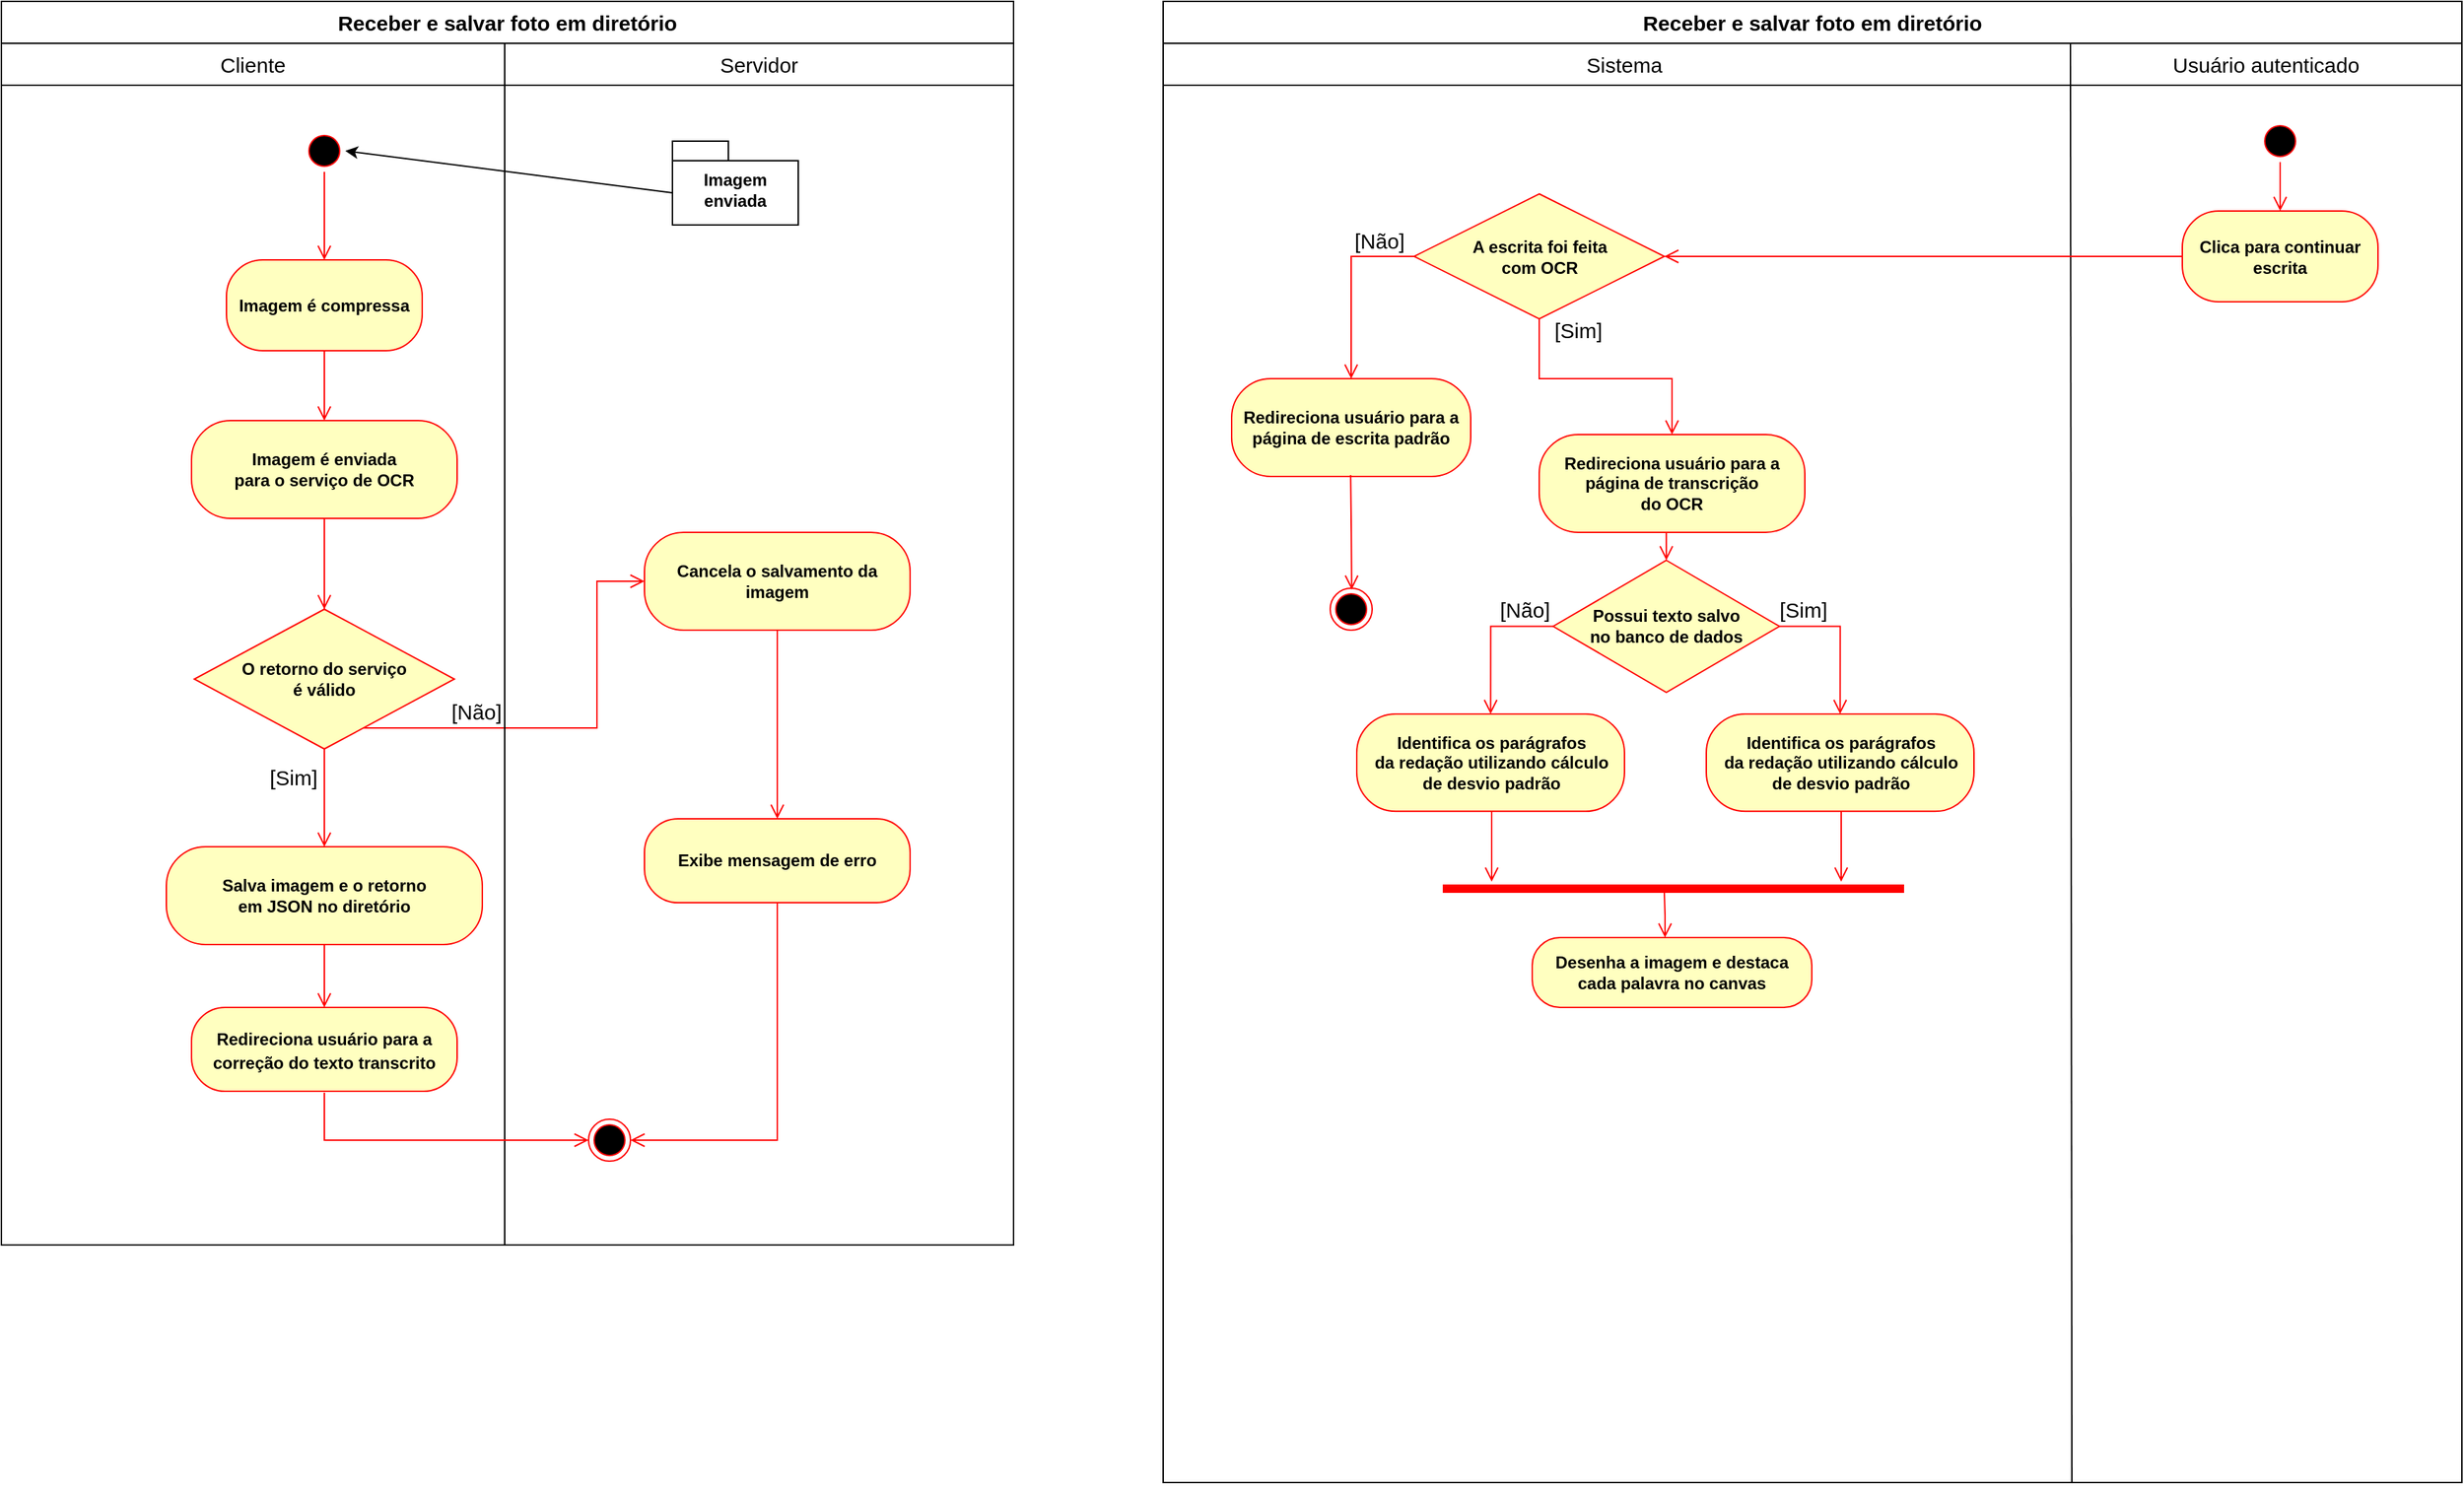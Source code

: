<mxfile version="24.7.5">
  <diagram name="Page-1" id="BAec64L_Z81vPXz8HiST">
    <mxGraphModel dx="1593" dy="888" grid="1" gridSize="10" guides="1" tooltips="1" connect="1" arrows="1" fold="1" page="1" pageScale="1" pageWidth="827" pageHeight="1169" math="0" shadow="0">
      <root>
        <mxCell id="0" />
        <mxCell id="1" parent="0" />
        <mxCell id="wz36yzEruvP4x7EnCw-V-7" value="&lt;font style=&quot;font-size: 15px;&quot;&gt;Receber e salvar foto em diretório&lt;/font&gt;" style="swimlane;whiteSpace=wrap;html=1;startSize=30;" parent="1" vertex="1">
          <mxGeometry x="50" y="50" width="724" height="890" as="geometry" />
        </mxCell>
        <mxCell id="wz36yzEruvP4x7EnCw-V-8" value="Imagem enviada " style="shape=folder;fontStyle=1;spacingTop=10;tabWidth=40;tabHeight=14;tabPosition=left;html=1;whiteSpace=wrap;" parent="wz36yzEruvP4x7EnCw-V-7" vertex="1">
          <mxGeometry x="480" y="100" width="90" height="60" as="geometry" />
        </mxCell>
        <mxCell id="wz36yzEruvP4x7EnCw-V-9" value="" style="ellipse;html=1;shape=startState;fillColor=#000000;strokeColor=#ff0000;" parent="wz36yzEruvP4x7EnCw-V-7" vertex="1">
          <mxGeometry x="216" y="92" width="30" height="30" as="geometry" />
        </mxCell>
        <mxCell id="wz36yzEruvP4x7EnCw-V-10" value="" style="edgeStyle=orthogonalEdgeStyle;html=1;verticalAlign=bottom;endArrow=open;endSize=8;strokeColor=#ff0000;rounded=0;" parent="wz36yzEruvP4x7EnCw-V-7" source="wz36yzEruvP4x7EnCw-V-9" edge="1">
          <mxGeometry relative="1" as="geometry">
            <mxPoint x="231" y="185" as="targetPoint" />
          </mxGeometry>
        </mxCell>
        <mxCell id="wz36yzEruvP4x7EnCw-V-11" value="&lt;font size=&quot;1&quot;&gt;&lt;b style=&quot;font-size: 12px;&quot;&gt;Imagem é compressa&lt;/b&gt;&lt;/font&gt;" style="rounded=1;whiteSpace=wrap;html=1;arcSize=40;fontColor=#000000;fillColor=#ffffc0;strokeColor=#ff0000;" parent="wz36yzEruvP4x7EnCw-V-7" vertex="1">
          <mxGeometry x="161" y="185" width="140" height="65" as="geometry" />
        </mxCell>
        <mxCell id="wz36yzEruvP4x7EnCw-V-12" value="" style="edgeStyle=orthogonalEdgeStyle;html=1;verticalAlign=bottom;endArrow=open;endSize=8;strokeColor=#ff0000;rounded=0;" parent="wz36yzEruvP4x7EnCw-V-7" source="wz36yzEruvP4x7EnCw-V-11" edge="1">
          <mxGeometry relative="1" as="geometry">
            <mxPoint x="231" y="300" as="targetPoint" />
          </mxGeometry>
        </mxCell>
        <mxCell id="wz36yzEruvP4x7EnCw-V-14" value="" style="endArrow=classic;html=1;rounded=0;entryX=1;entryY=0.5;entryDx=0;entryDy=0;exitX=0;exitY=0;exitDx=0;exitDy=37;exitPerimeter=0;" parent="wz36yzEruvP4x7EnCw-V-7" source="wz36yzEruvP4x7EnCw-V-8" target="wz36yzEruvP4x7EnCw-V-9" edge="1">
          <mxGeometry width="50" height="50" relative="1" as="geometry">
            <mxPoint x="284" y="109.23" as="sourcePoint" />
            <mxPoint x="364" y="109.23" as="targetPoint" />
          </mxGeometry>
        </mxCell>
        <mxCell id="wz36yzEruvP4x7EnCw-V-16" value="&lt;font style=&quot;font-size: 12px;&quot;&gt;&lt;b&gt;Imagem é enviada &lt;br&gt;para o serviço de OCR&lt;/b&gt;&lt;/font&gt;" style="rounded=1;whiteSpace=wrap;html=1;arcSize=40;fontColor=#000000;fillColor=#ffffc0;strokeColor=#ff0000;" parent="wz36yzEruvP4x7EnCw-V-7" vertex="1">
          <mxGeometry x="136" y="300" width="190" height="70" as="geometry" />
        </mxCell>
        <mxCell id="wz36yzEruvP4x7EnCw-V-17" value="" style="edgeStyle=orthogonalEdgeStyle;html=1;verticalAlign=bottom;endArrow=open;endSize=8;strokeColor=#ff0000;rounded=0;" parent="wz36yzEruvP4x7EnCw-V-7" source="wz36yzEruvP4x7EnCw-V-18" edge="1">
          <mxGeometry relative="1" as="geometry">
            <mxPoint x="231" y="470" as="targetPoint" />
          </mxGeometry>
        </mxCell>
        <mxCell id="wz36yzEruvP4x7EnCw-V-19" value="&lt;font style=&quot;font-size: 15px;&quot;&gt;[&lt;/font&gt;&lt;font style=&quot;font-size: 15px;&quot;&gt;Não]&lt;/font&gt;" style="edgeStyle=orthogonalEdgeStyle;html=1;align=left;verticalAlign=bottom;endArrow=open;endSize=8;strokeColor=#ff0000;rounded=0;entryX=0;entryY=0.5;entryDx=0;entryDy=0;" parent="wz36yzEruvP4x7EnCw-V-7" source="wz36yzEruvP4x7EnCw-V-18" target="wz36yzEruvP4x7EnCw-V-21" edge="1">
          <mxGeometry x="-0.601" relative="1" as="geometry">
            <mxPoint x="560" y="380" as="targetPoint" />
            <Array as="points">
              <mxPoint x="426" y="520" />
              <mxPoint x="426" y="415" />
            </Array>
            <mxPoint as="offset" />
          </mxGeometry>
        </mxCell>
        <mxCell id="wz36yzEruvP4x7EnCw-V-20" value="&lt;font style=&quot;font-size: 15px;&quot;&gt;[&lt;/font&gt;&lt;font style=&quot;font-size: 15px;&quot;&gt;Sim]&lt;/font&gt;" style="edgeStyle=orthogonalEdgeStyle;html=1;align=left;verticalAlign=top;endArrow=open;endSize=8;strokeColor=#ff0000;rounded=0;entryX=0.5;entryY=0;entryDx=0;entryDy=0;" parent="wz36yzEruvP4x7EnCw-V-7" source="wz36yzEruvP4x7EnCw-V-18" target="wz36yzEruvP4x7EnCw-V-24" edge="1">
          <mxGeometry x="-0.857" y="-41" relative="1" as="geometry">
            <mxPoint x="180" y="630" as="targetPoint" />
            <mxPoint as="offset" />
          </mxGeometry>
        </mxCell>
        <mxCell id="wz36yzEruvP4x7EnCw-V-21" value="&lt;b&gt;Cancela o salvamento da imagem&lt;br&gt;&lt;/b&gt;" style="rounded=1;whiteSpace=wrap;html=1;arcSize=40;fontColor=#000000;fillColor=#ffffc0;strokeColor=#ff0000;" parent="wz36yzEruvP4x7EnCw-V-7" vertex="1">
          <mxGeometry x="460" y="380" width="190" height="70" as="geometry" />
        </mxCell>
        <mxCell id="wz36yzEruvP4x7EnCw-V-22" value="&lt;b&gt;Exibe mensagem de erro&lt;/b&gt;" style="rounded=1;whiteSpace=wrap;html=1;arcSize=40;fontColor=#000000;fillColor=#ffffc0;strokeColor=#ff0000;" parent="wz36yzEruvP4x7EnCw-V-7" vertex="1">
          <mxGeometry x="460" y="585" width="190" height="60" as="geometry" />
        </mxCell>
        <mxCell id="wz36yzEruvP4x7EnCw-V-23" value="" style="edgeStyle=orthogonalEdgeStyle;html=1;verticalAlign=bottom;endArrow=open;endSize=8;strokeColor=#ff0000;rounded=0;exitX=0.5;exitY=1;exitDx=0;exitDy=0;entryX=0.5;entryY=0;entryDx=0;entryDy=0;" parent="wz36yzEruvP4x7EnCw-V-7" source="wz36yzEruvP4x7EnCw-V-21" target="wz36yzEruvP4x7EnCw-V-22" edge="1">
          <mxGeometry relative="1" as="geometry">
            <mxPoint x="820" y="465" as="targetPoint" />
          </mxGeometry>
        </mxCell>
        <mxCell id="wz36yzEruvP4x7EnCw-V-24" value="&lt;b&gt;Salva imagem e o retorno &lt;br&gt;em JSON no diretório&lt;br&gt;&lt;/b&gt;" style="rounded=1;whiteSpace=wrap;html=1;arcSize=40;fontColor=#000000;fillColor=#ffffc0;strokeColor=#ff0000;" parent="wz36yzEruvP4x7EnCw-V-7" vertex="1">
          <mxGeometry x="118" y="605" width="226" height="70" as="geometry" />
        </mxCell>
        <mxCell id="wz36yzEruvP4x7EnCw-V-25" value="" style="edgeStyle=orthogonalEdgeStyle;html=1;verticalAlign=bottom;endArrow=open;endSize=8;strokeColor=#ff0000;rounded=0;" parent="wz36yzEruvP4x7EnCw-V-7" source="wz36yzEruvP4x7EnCw-V-24" edge="1">
          <mxGeometry relative="1" as="geometry">
            <mxPoint x="231" y="720" as="targetPoint" />
          </mxGeometry>
        </mxCell>
        <mxCell id="wz36yzEruvP4x7EnCw-V-26" value="" style="edgeStyle=orthogonalEdgeStyle;html=1;verticalAlign=bottom;endArrow=open;endSize=8;strokeColor=#ff0000;rounded=0;" parent="wz36yzEruvP4x7EnCw-V-7" source="wz36yzEruvP4x7EnCw-V-16" target="wz36yzEruvP4x7EnCw-V-18" edge="1">
          <mxGeometry relative="1" as="geometry">
            <mxPoint x="281" y="520" as="targetPoint" />
            <mxPoint x="281" y="420" as="sourcePoint" />
          </mxGeometry>
        </mxCell>
        <mxCell id="wz36yzEruvP4x7EnCw-V-18" value="&lt;font style=&quot;font-size: 12px;&quot;&gt;&lt;b&gt;O retorno do serviço&lt;br&gt; é válido&lt;/b&gt;&lt;/font&gt;" style="rhombus;whiteSpace=wrap;html=1;fontColor=#000000;fillColor=#ffffc0;strokeColor=#ff0000;" parent="wz36yzEruvP4x7EnCw-V-7" vertex="1">
          <mxGeometry x="138" y="435" width="186" height="100" as="geometry" />
        </mxCell>
        <mxCell id="wz36yzEruvP4x7EnCw-V-51" value="" style="ellipse;html=1;shape=endState;fillColor=#000000;strokeColor=#ff0000;" parent="wz36yzEruvP4x7EnCw-V-7" vertex="1">
          <mxGeometry x="420" y="800" width="30" height="30" as="geometry" />
        </mxCell>
        <mxCell id="wz36yzEruvP4x7EnCw-V-52" value="&lt;font style=&quot;font-size: 14px;&quot;&gt;&lt;b style=&quot;font-size: 12px;&quot;&gt;&lt;font style=&quot;font-size: 12px;&quot;&gt;Redireciona usuário para a correção do texto transcrito&lt;br&gt;&lt;/font&gt;&lt;/b&gt;&lt;/font&gt;" style="rounded=1;whiteSpace=wrap;html=1;arcSize=40;fontColor=#000000;fillColor=#ffffc0;strokeColor=#ff0000;" parent="wz36yzEruvP4x7EnCw-V-7" vertex="1">
          <mxGeometry x="136" y="720" width="190" height="60" as="geometry" />
        </mxCell>
        <mxCell id="wz36yzEruvP4x7EnCw-V-54" value="&lt;font style=&quot;font-size: 15px;&quot;&gt;Cliente&lt;/font&gt;" style="html=1;whiteSpace=wrap;" parent="wz36yzEruvP4x7EnCw-V-7" vertex="1">
          <mxGeometry y="30" width="360" height="30" as="geometry" />
        </mxCell>
        <mxCell id="wz36yzEruvP4x7EnCw-V-55" value="&lt;font style=&quot;font-size: 15px;&quot;&gt;Servidor&lt;/font&gt;" style="html=1;whiteSpace=wrap;" parent="wz36yzEruvP4x7EnCw-V-7" vertex="1">
          <mxGeometry x="360" y="30" width="364" height="30" as="geometry" />
        </mxCell>
        <mxCell id="wz36yzEruvP4x7EnCw-V-56" value="" style="endArrow=none;html=1;rounded=0;entryX=1;entryY=0.5;entryDx=0;entryDy=0;" parent="wz36yzEruvP4x7EnCw-V-7" edge="1">
          <mxGeometry width="50" height="50" relative="1" as="geometry">
            <mxPoint x="360" y="890" as="sourcePoint" />
            <mxPoint x="360" y="45" as="targetPoint" />
          </mxGeometry>
        </mxCell>
        <mxCell id="wz36yzEruvP4x7EnCw-V-64" value="" style="edgeStyle=orthogonalEdgeStyle;html=1;verticalAlign=bottom;endArrow=open;endSize=8;strokeColor=#ff0000;rounded=0;exitX=0.5;exitY=1;exitDx=0;exitDy=0;entryX=1;entryY=0.5;entryDx=0;entryDy=0;" parent="wz36yzEruvP4x7EnCw-V-7" source="wz36yzEruvP4x7EnCw-V-22" target="wz36yzEruvP4x7EnCw-V-51" edge="1">
          <mxGeometry relative="1" as="geometry">
            <mxPoint x="554.38" y="800" as="targetPoint" />
            <mxPoint x="554.38" y="665" as="sourcePoint" />
          </mxGeometry>
        </mxCell>
        <mxCell id="wz36yzEruvP4x7EnCw-V-28" value="&lt;font style=&quot;font-size: 15px;&quot;&gt;Receber e salvar foto em diretório&lt;/font&gt;" style="swimlane;whiteSpace=wrap;html=1;startSize=30;" parent="1" vertex="1">
          <mxGeometry x="881" y="50" width="929" height="1060" as="geometry" />
        </mxCell>
        <mxCell id="wz36yzEruvP4x7EnCw-V-30" value="" style="ellipse;html=1;shape=startState;fillColor=#000000;strokeColor=#ff0000;" parent="wz36yzEruvP4x7EnCw-V-28" vertex="1">
          <mxGeometry x="784" y="85" width="30" height="30" as="geometry" />
        </mxCell>
        <mxCell id="wz36yzEruvP4x7EnCw-V-31" value="" style="edgeStyle=orthogonalEdgeStyle;html=1;verticalAlign=bottom;endArrow=open;endSize=8;strokeColor=#ff0000;rounded=0;exitX=0.5;exitY=1;exitDx=0;exitDy=0;entryX=0.5;entryY=0;entryDx=0;entryDy=0;" parent="wz36yzEruvP4x7EnCw-V-28" source="wz36yzEruvP4x7EnCw-V-30" target="wz36yzEruvP4x7EnCw-V-32" edge="1">
          <mxGeometry relative="1" as="geometry">
            <mxPoint x="430" y="185" as="targetPoint" />
          </mxGeometry>
        </mxCell>
        <mxCell id="wz36yzEruvP4x7EnCw-V-32" value="&lt;b style=&quot;&quot;&gt;Clica para continuar escrita&lt;br&gt;&lt;/b&gt;" style="rounded=1;whiteSpace=wrap;html=1;arcSize=40;fontColor=#000000;fillColor=#ffffc0;strokeColor=#ff0000;" parent="wz36yzEruvP4x7EnCw-V-28" vertex="1">
          <mxGeometry x="729" y="150" width="140" height="65" as="geometry" />
        </mxCell>
        <mxCell id="wz36yzEruvP4x7EnCw-V-47" value="&lt;font size=&quot;1&quot;&gt;&lt;span style=&quot;font-size: 15px;&quot;&gt;Sistema&lt;/span&gt;&lt;/font&gt;" style="html=1;whiteSpace=wrap;" parent="wz36yzEruvP4x7EnCw-V-28" vertex="1">
          <mxGeometry y="30" width="660" height="30" as="geometry" />
        </mxCell>
        <mxCell id="wz36yzEruvP4x7EnCw-V-48" value="&lt;font style=&quot;font-size: 15px;&quot;&gt;Usuário autenticado&lt;/font&gt;" style="html=1;whiteSpace=wrap;" parent="wz36yzEruvP4x7EnCw-V-28" vertex="1">
          <mxGeometry x="649" y="30" width="280" height="30" as="geometry" />
        </mxCell>
        <mxCell id="wz36yzEruvP4x7EnCw-V-50" value="" style="endArrow=none;html=1;rounded=0;entryX=0;entryY=0;entryDx=0;entryDy=0;" parent="wz36yzEruvP4x7EnCw-V-28" target="wz36yzEruvP4x7EnCw-V-48" edge="1">
          <mxGeometry width="50" height="50" relative="1" as="geometry">
            <mxPoint x="650" y="1060" as="sourcePoint" />
            <mxPoint x="650" y="45" as="targetPoint" />
          </mxGeometry>
        </mxCell>
        <mxCell id="wz36yzEruvP4x7EnCw-V-43" value="&lt;b&gt;Redireciona usuário para a página de escrita padrão&lt;br&gt;&lt;/b&gt;" style="rounded=1;whiteSpace=wrap;html=1;arcSize=40;fontColor=#000000;fillColor=#ffffc0;strokeColor=#ff0000;" parent="wz36yzEruvP4x7EnCw-V-28" vertex="1">
          <mxGeometry x="49" y="270" width="171" height="70" as="geometry" />
        </mxCell>
        <mxCell id="wz36yzEruvP4x7EnCw-V-61" value="&lt;font style=&quot;font-size: 15px;&quot;&gt;[Não]&lt;/font&gt;" style="edgeStyle=orthogonalEdgeStyle;html=1;align=left;verticalAlign=bottom;endArrow=open;endSize=8;strokeColor=#ff0000;rounded=0;exitX=0;exitY=0.5;exitDx=0;exitDy=0;entryX=0.5;entryY=0;entryDx=0;entryDy=0;" parent="wz36yzEruvP4x7EnCw-V-28" edge="1" target="wz36yzEruvP4x7EnCw-V-43">
          <mxGeometry x="-0.321" relative="1" as="geometry">
            <mxPoint x="133" y="230" as="targetPoint" />
            <mxPoint x="179.5" y="182.5" as="sourcePoint" />
            <mxPoint as="offset" />
            <Array as="points">
              <mxPoint x="135" y="183" />
            </Array>
          </mxGeometry>
        </mxCell>
        <mxCell id="wz36yzEruvP4x7EnCw-V-62" value="&lt;font style=&quot;font-size: 15px;&quot;&gt;[Sim]&lt;/font&gt;" style="edgeStyle=orthogonalEdgeStyle;html=1;align=left;verticalAlign=top;endArrow=open;endSize=8;strokeColor=#ff0000;rounded=0;exitX=0.5;exitY=1;exitDx=0;exitDy=0;entryX=0.5;entryY=0;entryDx=0;entryDy=0;" parent="wz36yzEruvP4x7EnCw-V-28" edge="1" target="D2q2hoNaxWQnG8xuTikW-1">
          <mxGeometry x="-1" y="12" relative="1" as="geometry">
            <mxPoint x="344" y="290" as="targetPoint" />
            <mxPoint x="269.0" y="227.25" as="sourcePoint" />
            <Array as="points">
              <mxPoint x="269" y="270" />
              <mxPoint x="364" y="270" />
            </Array>
            <mxPoint x="-3" y="-7" as="offset" />
          </mxGeometry>
        </mxCell>
        <mxCell id="wz36yzEruvP4x7EnCw-V-65" value="" style="edgeStyle=orthogonalEdgeStyle;html=1;align=left;verticalAlign=top;endArrow=open;endSize=8;strokeColor=#ff0000;rounded=0;exitX=0.5;exitY=1;exitDx=0;exitDy=0;entryX=0.5;entryY=0;entryDx=0;entryDy=0;" parent="wz36yzEruvP4x7EnCw-V-28" edge="1">
          <mxGeometry x="-1" y="12" relative="1" as="geometry">
            <mxPoint x="134.87" y="421" as="targetPoint" />
            <mxPoint x="134.12" y="339" as="sourcePoint" />
            <mxPoint x="-3" y="-7" as="offset" />
          </mxGeometry>
        </mxCell>
        <mxCell id="wz36yzEruvP4x7EnCw-V-66" value="" style="ellipse;html=1;shape=endState;fillColor=#000000;strokeColor=#ff0000;" parent="wz36yzEruvP4x7EnCw-V-28" vertex="1">
          <mxGeometry x="119.5" y="420" width="30" height="30" as="geometry" />
        </mxCell>
        <mxCell id="D2q2hoNaxWQnG8xuTikW-1" value="&lt;b&gt;Redireciona usuário para a página de transcrição &lt;br&gt;do OCR&lt;br&gt;&lt;/b&gt;" style="rounded=1;whiteSpace=wrap;html=1;arcSize=40;fontColor=#000000;fillColor=#ffffc0;strokeColor=#ff0000;" vertex="1" parent="wz36yzEruvP4x7EnCw-V-28">
          <mxGeometry x="269" y="310" width="190" height="70" as="geometry" />
        </mxCell>
        <mxCell id="D2q2hoNaxWQnG8xuTikW-4" value="&lt;b&gt;Identifica os parágrafos &lt;br&gt;da redação utilizando cálculo&lt;br&gt; de desvio padrão&lt;br&gt;&lt;/b&gt;" style="rounded=1;whiteSpace=wrap;html=1;arcSize=40;fontColor=#000000;fillColor=#ffffc0;strokeColor=#ff0000;" vertex="1" parent="wz36yzEruvP4x7EnCw-V-28">
          <mxGeometry x="138.5" y="510" width="191.5" height="69.64" as="geometry" />
        </mxCell>
        <mxCell id="D2q2hoNaxWQnG8xuTikW-13" value="&lt;b&gt;Desenha a imagem e&amp;nbsp;&lt;/b&gt;&lt;b&gt;destaca&lt;br&gt; cada palavra&lt;/b&gt;&lt;b&gt; no canvas&lt;br&gt;&lt;/b&gt;" style="rounded=1;whiteSpace=wrap;html=1;arcSize=40;fontColor=#000000;fillColor=#ffffc0;strokeColor=#ff0000;" vertex="1" parent="wz36yzEruvP4x7EnCw-V-28">
          <mxGeometry x="264" y="670" width="200" height="50" as="geometry" />
        </mxCell>
        <mxCell id="wz36yzEruvP4x7EnCw-V-63" value="&lt;b&gt;A escrita foi feita &lt;br&gt;com OCR&lt;/b&gt;" style="rhombus;whiteSpace=wrap;html=1;fontColor=#000000;fillColor=#ffffc0;strokeColor=#ff0000;" parent="wz36yzEruvP4x7EnCw-V-28" vertex="1">
          <mxGeometry x="179.5" y="137.75" width="179" height="89.5" as="geometry" />
        </mxCell>
        <mxCell id="wz36yzEruvP4x7EnCw-V-33" value="" style="edgeStyle=orthogonalEdgeStyle;html=1;verticalAlign=bottom;endArrow=open;endSize=8;strokeColor=#ff0000;rounded=0;entryX=1;entryY=0.5;entryDx=0;entryDy=0;" parent="wz36yzEruvP4x7EnCw-V-28" source="wz36yzEruvP4x7EnCw-V-32" target="wz36yzEruvP4x7EnCw-V-63" edge="1">
          <mxGeometry relative="1" as="geometry">
            <mxPoint x="325" y="182.5" as="targetPoint" />
          </mxGeometry>
        </mxCell>
        <mxCell id="D2q2hoNaxWQnG8xuTikW-9" value="" style="edgeStyle=orthogonalEdgeStyle;html=1;align=left;verticalAlign=top;endArrow=open;endSize=8;strokeColor=#ff0000;rounded=0;exitX=0.5;exitY=1;exitDx=0;exitDy=0;entryX=0.5;entryY=0;entryDx=0;entryDy=0;" edge="1" parent="wz36yzEruvP4x7EnCw-V-28" target="D2q2hoNaxWQnG8xuTikW-21">
          <mxGeometry x="-1" y="12" relative="1" as="geometry">
            <mxPoint x="363" y="410" as="targetPoint" />
            <mxPoint x="363.84" y="380" as="sourcePoint" />
            <mxPoint x="-3" y="-7" as="offset" />
            <Array as="points">
              <mxPoint x="359" y="380" />
            </Array>
          </mxGeometry>
        </mxCell>
        <mxCell id="D2q2hoNaxWQnG8xuTikW-20" value="" style="edgeStyle=orthogonalEdgeStyle;html=1;align=left;verticalAlign=top;endArrow=open;endSize=8;strokeColor=#ff0000;rounded=0;" edge="1" parent="wz36yzEruvP4x7EnCw-V-28">
          <mxGeometry x="-1" relative="1" as="geometry">
            <mxPoint x="485" y="630" as="targetPoint" />
            <mxPoint x="485" y="580" as="sourcePoint" />
          </mxGeometry>
        </mxCell>
        <mxCell id="D2q2hoNaxWQnG8xuTikW-21" value="&lt;b&gt;Possui texto salvo&lt;br&gt; no banco de dados&lt;/b&gt;" style="rhombus;whiteSpace=wrap;html=1;fontColor=#000000;fillColor=#ffffc0;strokeColor=#ff0000;" vertex="1" parent="wz36yzEruvP4x7EnCw-V-28">
          <mxGeometry x="279" y="400" width="161.87" height="94.5" as="geometry" />
        </mxCell>
        <mxCell id="D2q2hoNaxWQnG8xuTikW-22" value="&lt;font style=&quot;font-size: 15px;&quot;&gt;[Não]&lt;/font&gt;" style="edgeStyle=orthogonalEdgeStyle;html=1;align=left;verticalAlign=bottom;endArrow=open;endSize=8;strokeColor=#ff0000;rounded=0;entryX=0.5;entryY=0;entryDx=0;entryDy=0;exitX=1;exitY=0.5;exitDx=0;exitDy=0;" edge="1" parent="wz36yzEruvP4x7EnCw-V-28" source="D2q2hoNaxWQnG8xuTikW-21" target="D2q2hoNaxWQnG8xuTikW-25">
          <mxGeometry x="-1" y="-202" relative="1" as="geometry">
            <mxPoint x="509" y="430" as="targetPoint" />
            <mxPoint x="-202" y="-202" as="offset" />
          </mxGeometry>
        </mxCell>
        <mxCell id="D2q2hoNaxWQnG8xuTikW-23" value="&lt;font style=&quot;font-size: 15px;&quot;&gt;[Sim]&lt;/font&gt;" style="edgeStyle=orthogonalEdgeStyle;html=1;align=left;verticalAlign=top;endArrow=open;endSize=8;strokeColor=#ff0000;rounded=0;entryX=0.5;entryY=0;entryDx=0;entryDy=0;exitX=0;exitY=0.5;exitDx=0;exitDy=0;" edge="1" parent="wz36yzEruvP4x7EnCw-V-28" source="D2q2hoNaxWQnG8xuTikW-21" target="D2q2hoNaxWQnG8xuTikW-4">
          <mxGeometry x="-1" y="-162" relative="1" as="geometry">
            <mxPoint x="369" y="510" as="targetPoint" />
            <mxPoint x="160" y="135" as="offset" />
          </mxGeometry>
        </mxCell>
        <mxCell id="D2q2hoNaxWQnG8xuTikW-25" value="&lt;b&gt;Identifica os parágrafos &lt;br&gt;da redação utilizando cálculo&lt;br&gt; de desvio padrão&lt;br&gt;&lt;/b&gt;" style="rounded=1;whiteSpace=wrap;html=1;arcSize=40;fontColor=#000000;fillColor=#ffffc0;strokeColor=#ff0000;" vertex="1" parent="wz36yzEruvP4x7EnCw-V-28">
          <mxGeometry x="388.5" y="510.0" width="191.5" height="69.64" as="geometry" />
        </mxCell>
        <mxCell id="D2q2hoNaxWQnG8xuTikW-27" value="" style="shape=line;html=1;strokeWidth=6;strokeColor=#ff0000;" vertex="1" parent="wz36yzEruvP4x7EnCw-V-28">
          <mxGeometry x="200" y="630" width="330" height="10" as="geometry" />
        </mxCell>
        <mxCell id="D2q2hoNaxWQnG8xuTikW-30" value="" style="edgeStyle=orthogonalEdgeStyle;html=1;align=left;verticalAlign=top;endArrow=open;endSize=8;strokeColor=#ff0000;rounded=0;" edge="1" parent="wz36yzEruvP4x7EnCw-V-28">
          <mxGeometry x="-1" relative="1" as="geometry">
            <mxPoint x="359" y="670" as="targetPoint" />
            <mxPoint x="358.5" y="638" as="sourcePoint" />
          </mxGeometry>
        </mxCell>
        <mxCell id="wz36yzEruvP4x7EnCw-V-53" value="" style="edgeStyle=orthogonalEdgeStyle;html=1;verticalAlign=bottom;endArrow=open;endSize=8;strokeColor=#ff0000;rounded=0;entryX=0;entryY=0.5;entryDx=0;entryDy=0;" parent="1" target="wz36yzEruvP4x7EnCw-V-51" edge="1">
          <mxGeometry relative="1" as="geometry">
            <mxPoint x="281" y="876" as="targetPoint" />
            <mxPoint x="281" y="831" as="sourcePoint" />
            <Array as="points">
              <mxPoint x="281" y="865" />
            </Array>
          </mxGeometry>
        </mxCell>
        <mxCell id="D2q2hoNaxWQnG8xuTikW-26" value="" style="edgeStyle=orthogonalEdgeStyle;html=1;align=left;verticalAlign=top;endArrow=open;endSize=8;strokeColor=#ff0000;rounded=0;" edge="1" parent="1">
          <mxGeometry x="-1" relative="1" as="geometry">
            <mxPoint x="1116" y="680" as="targetPoint" />
            <mxPoint x="1116" y="630" as="sourcePoint" />
          </mxGeometry>
        </mxCell>
      </root>
    </mxGraphModel>
  </diagram>
</mxfile>
